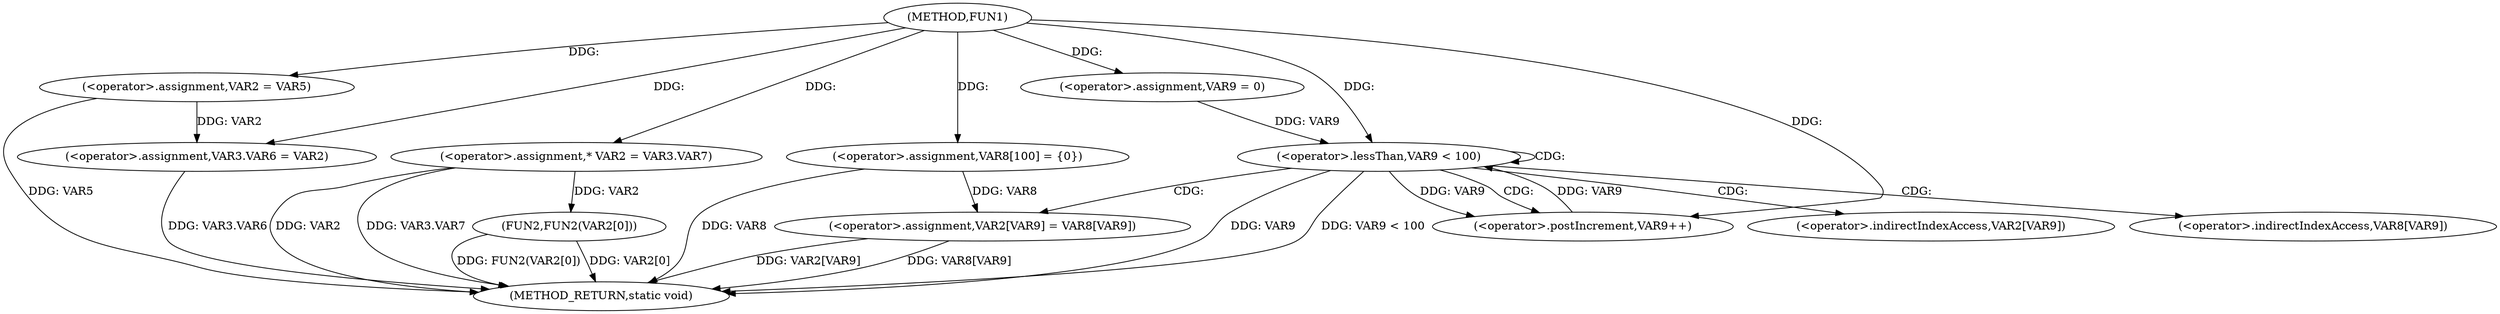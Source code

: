 digraph FUN1 {  
"1000100" [label = "(METHOD,FUN1)" ]
"1000148" [label = "(METHOD_RETURN,static void)" ]
"1000106" [label = "(<operator>.assignment,VAR2 = VAR5)" ]
"1000109" [label = "(<operator>.assignment,VAR3.VAR6 = VAR2)" ]
"1000116" [label = "(<operator>.assignment,* VAR2 = VAR3.VAR7)" ]
"1000123" [label = "(<operator>.assignment,VAR8[100] = {0})" ]
"1000128" [label = "(<operator>.assignment,VAR9 = 0)" ]
"1000131" [label = "(<operator>.lessThan,VAR9 < 100)" ]
"1000134" [label = "(<operator>.postIncrement,VAR9++)" ]
"1000137" [label = "(<operator>.assignment,VAR2[VAR9] = VAR8[VAR9])" ]
"1000144" [label = "(FUN2,FUN2(VAR2[0]))" ]
"1000138" [label = "(<operator>.indirectIndexAccess,VAR2[VAR9])" ]
"1000141" [label = "(<operator>.indirectIndexAccess,VAR8[VAR9])" ]
  "1000116" -> "1000148"  [ label = "DDG: VAR2"] 
  "1000106" -> "1000148"  [ label = "DDG: VAR5"] 
  "1000116" -> "1000148"  [ label = "DDG: VAR3.VAR7"] 
  "1000109" -> "1000148"  [ label = "DDG: VAR3.VAR6"] 
  "1000144" -> "1000148"  [ label = "DDG: VAR2[0]"] 
  "1000131" -> "1000148"  [ label = "DDG: VAR9"] 
  "1000137" -> "1000148"  [ label = "DDG: VAR8[VAR9]"] 
  "1000144" -> "1000148"  [ label = "DDG: FUN2(VAR2[0])"] 
  "1000137" -> "1000148"  [ label = "DDG: VAR2[VAR9]"] 
  "1000131" -> "1000148"  [ label = "DDG: VAR9 < 100"] 
  "1000123" -> "1000148"  [ label = "DDG: VAR8"] 
  "1000100" -> "1000106"  [ label = "DDG: "] 
  "1000106" -> "1000109"  [ label = "DDG: VAR2"] 
  "1000100" -> "1000109"  [ label = "DDG: "] 
  "1000100" -> "1000116"  [ label = "DDG: "] 
  "1000100" -> "1000123"  [ label = "DDG: "] 
  "1000100" -> "1000128"  [ label = "DDG: "] 
  "1000128" -> "1000131"  [ label = "DDG: VAR9"] 
  "1000134" -> "1000131"  [ label = "DDG: VAR9"] 
  "1000100" -> "1000131"  [ label = "DDG: "] 
  "1000131" -> "1000134"  [ label = "DDG: VAR9"] 
  "1000100" -> "1000134"  [ label = "DDG: "] 
  "1000123" -> "1000137"  [ label = "DDG: VAR8"] 
  "1000116" -> "1000144"  [ label = "DDG: VAR2"] 
  "1000131" -> "1000137"  [ label = "CDG: "] 
  "1000131" -> "1000141"  [ label = "CDG: "] 
  "1000131" -> "1000131"  [ label = "CDG: "] 
  "1000131" -> "1000138"  [ label = "CDG: "] 
  "1000131" -> "1000134"  [ label = "CDG: "] 
}
